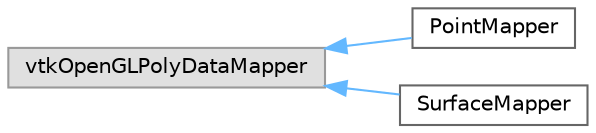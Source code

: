 digraph "Graphical Class Hierarchy"
{
 // LATEX_PDF_SIZE
  bgcolor="transparent";
  edge [fontname=Helvetica,fontsize=10,labelfontname=Helvetica,labelfontsize=10];
  node [fontname=Helvetica,fontsize=10,shape=box,height=0.2,width=0.4];
  rankdir="LR";
  Node0 [id="Node000000",label="vtkOpenGLPolyDataMapper",height=0.2,width=0.4,color="grey60", fillcolor="#E0E0E0", style="filled",tooltip=" "];
  Node0 -> Node1 [id="edge603_Node000000_Node000001",dir="back",color="steelblue1",style="solid",tooltip=" "];
  Node1 [id="Node000001",label="PointMapper",height=0.2,width=0.4,color="grey40", fillcolor="white", style="filled",URL="$class_point_mapper.html",tooltip=" "];
  Node0 -> Node2 [id="edge604_Node000000_Node000002",dir="back",color="steelblue1",style="solid",tooltip=" "];
  Node2 [id="Node000002",label="SurfaceMapper",height=0.2,width=0.4,color="grey40", fillcolor="white", style="filled",URL="$class_surface_mapper.html",tooltip=" "];
}
